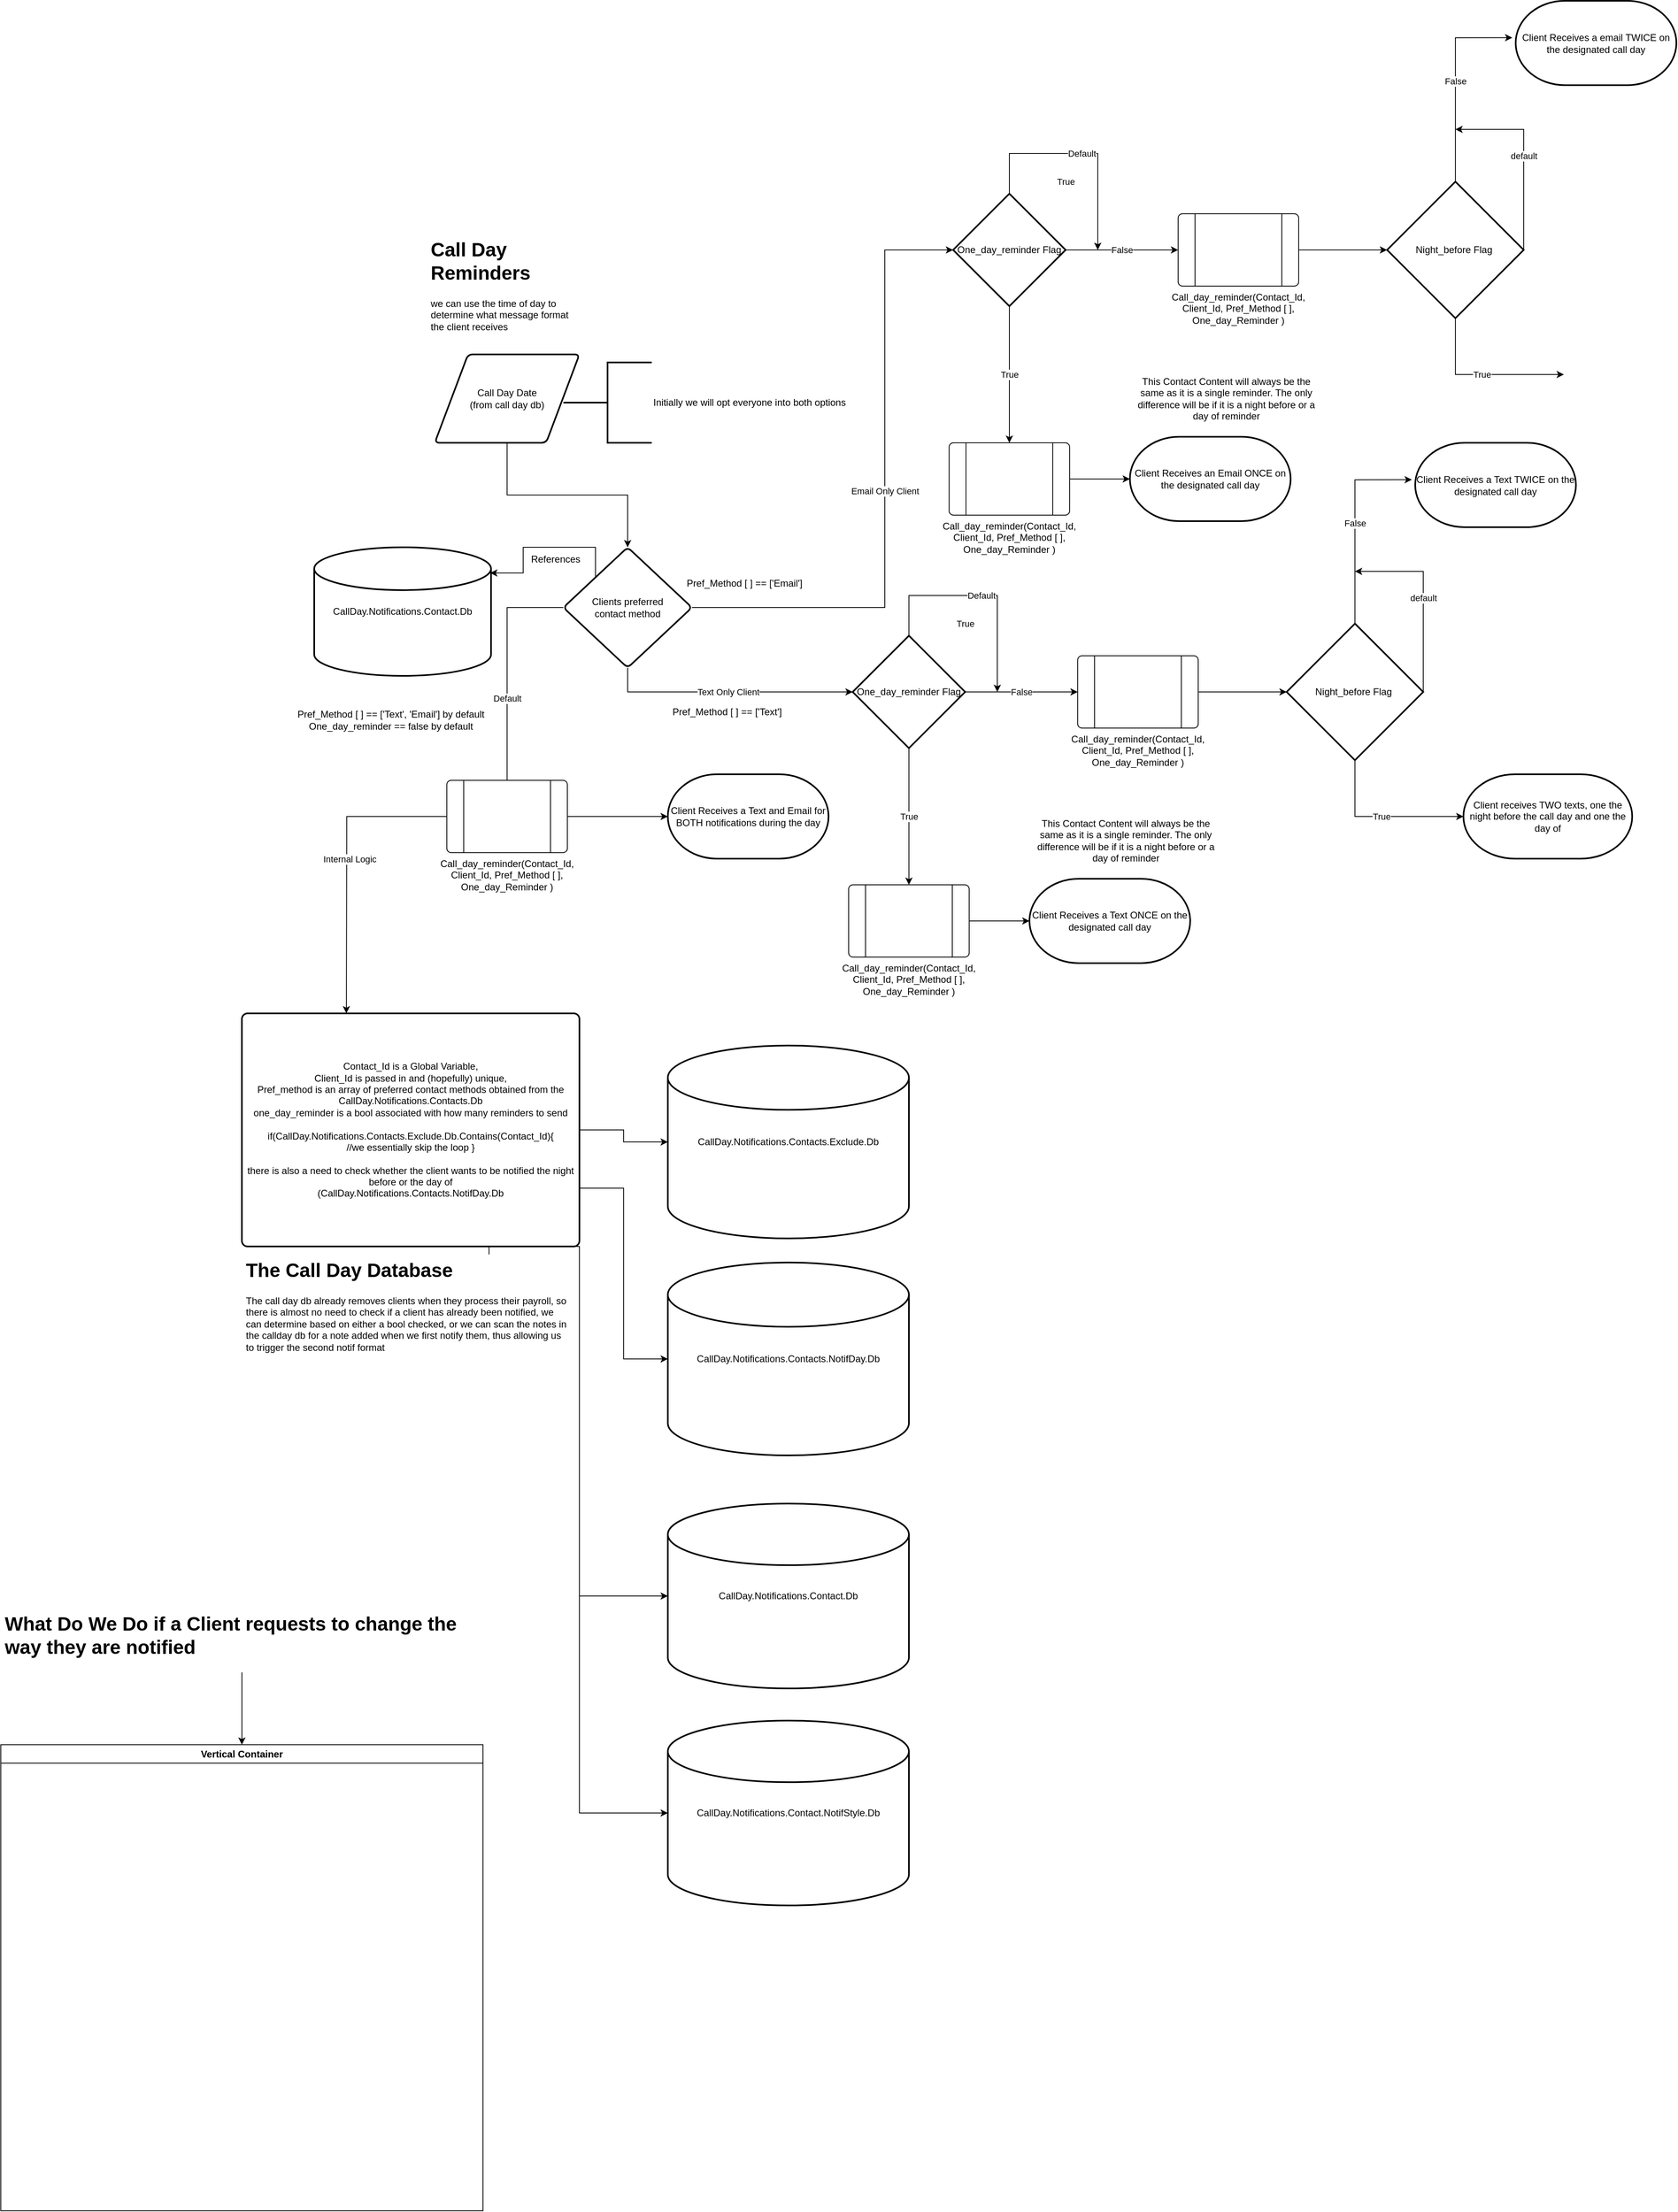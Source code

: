 <mxfile version="20.8.13" type="github">
  <diagram name="Page-1" id="OGRp49UVCb39jeSWY-7e">
    <mxGraphModel dx="2284" dy="1843" grid="1" gridSize="10" guides="1" tooltips="1" connect="1" arrows="1" fold="1" page="1" pageScale="1" pageWidth="850" pageHeight="1100" math="0" shadow="0">
      <root>
        <mxCell id="0" />
        <mxCell id="1" parent="0" />
        <mxCell id="jqPJKUNV1gk7dgje5MiJ-1" value="&lt;h1&gt;Call Day Reminders&lt;/h1&gt;&lt;div&gt;we can use the time of day to determine what message format the client receives&lt;/div&gt;" style="text;html=1;strokeColor=none;fillColor=none;spacing=5;spacingTop=-20;whiteSpace=wrap;overflow=hidden;rounded=0;" vertex="1" parent="1">
          <mxGeometry x="50" y="30" width="190" height="120" as="geometry" />
        </mxCell>
        <mxCell id="jqPJKUNV1gk7dgje5MiJ-2" style="edgeStyle=orthogonalEdgeStyle;rounded=0;orthogonalLoop=1;jettySize=auto;html=1;entryX=0.5;entryY=0;entryDx=0;entryDy=0;" edge="1" parent="1" source="jqPJKUNV1gk7dgje5MiJ-3" target="jqPJKUNV1gk7dgje5MiJ-6">
          <mxGeometry relative="1" as="geometry" />
        </mxCell>
        <mxCell id="jqPJKUNV1gk7dgje5MiJ-3" value="Call Day Date&lt;br&gt;(from call day db)" style="shape=parallelogram;html=1;strokeWidth=2;perimeter=parallelogramPerimeter;whiteSpace=wrap;rounded=1;arcSize=12;size=0.23;" vertex="1" parent="1">
          <mxGeometry x="60" y="180" width="180" height="110" as="geometry" />
        </mxCell>
        <mxCell id="jqPJKUNV1gk7dgje5MiJ-4" value="Initially we will opt everyone into both options&amp;nbsp;" style="strokeWidth=2;html=1;shape=mxgraph.flowchart.annotation_2;align=left;labelPosition=right;pointerEvents=1;" vertex="1" parent="1">
          <mxGeometry x="220" y="190" width="110" height="100" as="geometry" />
        </mxCell>
        <mxCell id="jqPJKUNV1gk7dgje5MiJ-5" style="edgeStyle=orthogonalEdgeStyle;rounded=0;orthogonalLoop=1;jettySize=auto;html=1;exitX=0;exitY=0;exitDx=0;exitDy=0;entryX=0.995;entryY=0.2;entryDx=0;entryDy=0;entryPerimeter=0;" edge="1" parent="1" source="jqPJKUNV1gk7dgje5MiJ-6" target="jqPJKUNV1gk7dgje5MiJ-7">
          <mxGeometry relative="1" as="geometry">
            <Array as="points">
              <mxPoint x="260" y="420" />
              <mxPoint x="170" y="420" />
              <mxPoint x="170" y="452" />
            </Array>
          </mxGeometry>
        </mxCell>
        <mxCell id="jqPJKUNV1gk7dgje5MiJ-6" value="Clients preferred&lt;br&gt;contact method" style="rhombus;whiteSpace=wrap;html=1;strokeWidth=2;rounded=1;arcSize=12;" vertex="1" parent="1">
          <mxGeometry x="220" y="420" width="160" height="150" as="geometry" />
        </mxCell>
        <mxCell id="jqPJKUNV1gk7dgje5MiJ-7" value="CallDay.Notifications.Contact.Db" style="strokeWidth=2;html=1;shape=mxgraph.flowchart.database;whiteSpace=wrap;" vertex="1" parent="1">
          <mxGeometry x="-90" y="420" width="220" height="160" as="geometry" />
        </mxCell>
        <mxCell id="jqPJKUNV1gk7dgje5MiJ-8" value="References" style="text;html=1;align=center;verticalAlign=middle;resizable=0;points=[];autosize=1;strokeColor=none;fillColor=none;" vertex="1" parent="1">
          <mxGeometry x="160" y="420" width="100" height="30" as="geometry" />
        </mxCell>
        <mxCell id="jqPJKUNV1gk7dgje5MiJ-9" value="" style="endArrow=classic;html=1;rounded=0;exitX=0;exitY=0.5;exitDx=0;exitDy=0;entryX=0.5;entryY=0;entryDx=0;entryDy=0;" edge="1" parent="1" source="jqPJKUNV1gk7dgje5MiJ-6" target="jqPJKUNV1gk7dgje5MiJ-14">
          <mxGeometry relative="1" as="geometry">
            <mxPoint x="170" y="580" as="sourcePoint" />
            <mxPoint x="150" y="780" as="targetPoint" />
            <Array as="points">
              <mxPoint x="150" y="495" />
              <mxPoint x="150" y="720" />
              <mxPoint x="150" y="750" />
            </Array>
          </mxGeometry>
        </mxCell>
        <mxCell id="jqPJKUNV1gk7dgje5MiJ-10" value="Default" style="edgeLabel;resizable=0;html=1;align=center;verticalAlign=middle;" connectable="0" vertex="1" parent="jqPJKUNV1gk7dgje5MiJ-9">
          <mxGeometry relative="1" as="geometry" />
        </mxCell>
        <mxCell id="jqPJKUNV1gk7dgje5MiJ-11" style="edgeStyle=orthogonalEdgeStyle;rounded=0;orthogonalLoop=1;jettySize=auto;html=1;entryX=0;entryY=0.5;entryDx=0;entryDy=0;entryPerimeter=0;" edge="1" parent="1" source="jqPJKUNV1gk7dgje5MiJ-14" target="jqPJKUNV1gk7dgje5MiJ-16">
          <mxGeometry relative="1" as="geometry" />
        </mxCell>
        <mxCell id="jqPJKUNV1gk7dgje5MiJ-12" style="edgeStyle=orthogonalEdgeStyle;rounded=0;orthogonalLoop=1;jettySize=auto;html=1;" edge="1" parent="1" source="jqPJKUNV1gk7dgje5MiJ-14">
          <mxGeometry relative="1" as="geometry">
            <mxPoint x="-50" y="1000" as="targetPoint" />
          </mxGeometry>
        </mxCell>
        <mxCell id="jqPJKUNV1gk7dgje5MiJ-13" value="Internal Logic" style="edgeLabel;html=1;align=center;verticalAlign=middle;resizable=0;points=[];" vertex="1" connectable="0" parent="jqPJKUNV1gk7dgje5MiJ-12">
          <mxGeometry x="-0.043" y="3" relative="1" as="geometry">
            <mxPoint as="offset" />
          </mxGeometry>
        </mxCell>
        <mxCell id="jqPJKUNV1gk7dgje5MiJ-14" value="Call_day_reminder(Contact_Id, Client_Id, Pref_Method [ ], One_day_Reminder )" style="verticalLabelPosition=bottom;verticalAlign=top;html=1;shape=process;whiteSpace=wrap;rounded=1;size=0.14;arcSize=6;" vertex="1" parent="1">
          <mxGeometry x="75" y="710" width="150" height="90" as="geometry" />
        </mxCell>
        <mxCell id="jqPJKUNV1gk7dgje5MiJ-15" value="Pref_Method [ ] == [&#39;Text&#39;, &#39;Email&#39;] by default&lt;br&gt;One_day_reminder == false by default" style="text;html=1;align=center;verticalAlign=middle;resizable=0;points=[];autosize=1;strokeColor=none;fillColor=none;" vertex="1" parent="1">
          <mxGeometry x="-140" y="610" width="290" height="50" as="geometry" />
        </mxCell>
        <mxCell id="jqPJKUNV1gk7dgje5MiJ-16" value="Client Receives a Text and Email for BOTH notifications during the day" style="strokeWidth=2;html=1;shape=mxgraph.flowchart.terminator;whiteSpace=wrap;" vertex="1" parent="1">
          <mxGeometry x="350" y="702.5" width="200" height="105" as="geometry" />
        </mxCell>
        <mxCell id="jqPJKUNV1gk7dgje5MiJ-17" value="" style="endArrow=classic;html=1;rounded=0;exitX=0.5;exitY=1;exitDx=0;exitDy=0;entryX=0;entryY=0.5;entryDx=0;entryDy=0;entryPerimeter=0;" edge="1" parent="1" source="jqPJKUNV1gk7dgje5MiJ-6" target="jqPJKUNV1gk7dgje5MiJ-20">
          <mxGeometry relative="1" as="geometry">
            <mxPoint x="310" y="580" as="sourcePoint" />
            <mxPoint x="560" y="600" as="targetPoint" />
            <Array as="points">
              <mxPoint x="300" y="600" />
            </Array>
          </mxGeometry>
        </mxCell>
        <mxCell id="jqPJKUNV1gk7dgje5MiJ-18" value="Text Only Client" style="edgeLabel;resizable=0;html=1;align=center;verticalAlign=middle;" connectable="0" vertex="1" parent="jqPJKUNV1gk7dgje5MiJ-17">
          <mxGeometry relative="1" as="geometry" />
        </mxCell>
        <mxCell id="jqPJKUNV1gk7dgje5MiJ-19" value="Pref_Method [ ] == [&#39;Text&#39;]&amp;nbsp;" style="text;html=1;align=center;verticalAlign=middle;resizable=0;points=[];autosize=1;strokeColor=none;fillColor=none;" vertex="1" parent="1">
          <mxGeometry x="330" y="610" width="190" height="30" as="geometry" />
        </mxCell>
        <mxCell id="jqPJKUNV1gk7dgje5MiJ-20" value="One_day_reminder Flag" style="strokeWidth=2;html=1;shape=mxgraph.flowchart.decision;whiteSpace=wrap;" vertex="1" parent="1">
          <mxGeometry x="580" y="530" width="140" height="140" as="geometry" />
        </mxCell>
        <mxCell id="jqPJKUNV1gk7dgje5MiJ-21" value="" style="endArrow=classic;html=1;rounded=0;exitX=0.5;exitY=1;exitDx=0;exitDy=0;exitPerimeter=0;entryX=0.5;entryY=0;entryDx=0;entryDy=0;" edge="1" parent="1" source="jqPJKUNV1gk7dgje5MiJ-20" target="jqPJKUNV1gk7dgje5MiJ-36">
          <mxGeometry relative="1" as="geometry">
            <mxPoint x="650" y="700" as="sourcePoint" />
            <mxPoint x="640" y="830" as="targetPoint" />
          </mxGeometry>
        </mxCell>
        <mxCell id="jqPJKUNV1gk7dgje5MiJ-22" value="True" style="edgeLabel;resizable=0;html=1;align=center;verticalAlign=middle;" connectable="0" vertex="1" parent="jqPJKUNV1gk7dgje5MiJ-21">
          <mxGeometry relative="1" as="geometry" />
        </mxCell>
        <mxCell id="jqPJKUNV1gk7dgje5MiJ-23" value="Client Receives a Text ONCE on the designated call day" style="strokeWidth=2;html=1;shape=mxgraph.flowchart.terminator;whiteSpace=wrap;" vertex="1" parent="1">
          <mxGeometry x="800" y="832.5" width="200" height="105" as="geometry" />
        </mxCell>
        <mxCell id="jqPJKUNV1gk7dgje5MiJ-24" value="" style="endArrow=classic;html=1;rounded=0;exitX=1;exitY=0.5;exitDx=0;exitDy=0;exitPerimeter=0;entryX=0;entryY=0.5;entryDx=0;entryDy=0;" edge="1" parent="1" source="jqPJKUNV1gk7dgje5MiJ-20" target="jqPJKUNV1gk7dgje5MiJ-34">
          <mxGeometry relative="1" as="geometry">
            <mxPoint x="740" y="580" as="sourcePoint" />
            <mxPoint x="850" y="600" as="targetPoint" />
          </mxGeometry>
        </mxCell>
        <mxCell id="jqPJKUNV1gk7dgje5MiJ-25" value="False" style="edgeLabel;resizable=0;html=1;align=center;verticalAlign=middle;" connectable="0" vertex="1" parent="jqPJKUNV1gk7dgje5MiJ-24">
          <mxGeometry relative="1" as="geometry" />
        </mxCell>
        <mxCell id="jqPJKUNV1gk7dgje5MiJ-26" value="Client Receives a Text TWICE on the designated call day" style="strokeWidth=2;html=1;shape=mxgraph.flowchart.terminator;whiteSpace=wrap;" vertex="1" parent="1">
          <mxGeometry x="1280" y="290" width="200" height="105" as="geometry" />
        </mxCell>
        <mxCell id="jqPJKUNV1gk7dgje5MiJ-27" value="" style="endArrow=classic;html=1;rounded=0;exitX=0.5;exitY=0;exitDx=0;exitDy=0;exitPerimeter=0;" edge="1" parent="1" source="jqPJKUNV1gk7dgje5MiJ-20">
          <mxGeometry relative="1" as="geometry">
            <mxPoint x="670" y="499.5" as="sourcePoint" />
            <mxPoint x="760" y="600" as="targetPoint" />
            <Array as="points">
              <mxPoint x="650" y="480" />
              <mxPoint x="760" y="480" />
            </Array>
          </mxGeometry>
        </mxCell>
        <mxCell id="jqPJKUNV1gk7dgje5MiJ-28" value="Default" style="edgeLabel;resizable=0;html=1;align=center;verticalAlign=middle;" connectable="0" vertex="1" parent="jqPJKUNV1gk7dgje5MiJ-27">
          <mxGeometry relative="1" as="geometry" />
        </mxCell>
        <mxCell id="jqPJKUNV1gk7dgje5MiJ-29" style="edgeStyle=orthogonalEdgeStyle;rounded=0;orthogonalLoop=1;jettySize=auto;html=1;entryX=0;entryY=0.5;entryDx=0;entryDy=0;entryPerimeter=0;" edge="1" parent="1" source="jqPJKUNV1gk7dgje5MiJ-32" target="jqPJKUNV1gk7dgje5MiJ-37">
          <mxGeometry relative="1" as="geometry" />
        </mxCell>
        <mxCell id="jqPJKUNV1gk7dgje5MiJ-30" style="edgeStyle=orthogonalEdgeStyle;rounded=0;orthogonalLoop=1;jettySize=auto;html=1;exitX=1;exitY=0.75;exitDx=0;exitDy=0;entryX=0;entryY=0.5;entryDx=0;entryDy=0;entryPerimeter=0;" edge="1" parent="1" source="jqPJKUNV1gk7dgje5MiJ-32" target="jqPJKUNV1gk7dgje5MiJ-38">
          <mxGeometry relative="1" as="geometry" />
        </mxCell>
        <mxCell id="jqPJKUNV1gk7dgje5MiJ-31" style="edgeStyle=orthogonalEdgeStyle;rounded=0;orthogonalLoop=1;jettySize=auto;html=1;exitX=1;exitY=1;exitDx=0;exitDy=0;entryX=0;entryY=0.5;entryDx=0;entryDy=0;entryPerimeter=0;" edge="1" parent="1" source="jqPJKUNV1gk7dgje5MiJ-32" target="jqPJKUNV1gk7dgje5MiJ-39">
          <mxGeometry relative="1" as="geometry" />
        </mxCell>
        <mxCell id="jqPJKUNV1gk7dgje5MiJ-32" value="Contact_Id is a Global Variable,&lt;br&gt;Client_Id is passed in and (hopefully) unique,&lt;br&gt;Pref_method is an array of preferred contact methods obtained from the CallDay.Notifications.Contacts.Db&lt;br&gt;one_day_reminder is a bool associated with how many reminders to send&lt;br&gt;&lt;br&gt;if(CallDay.Notifications.Contacts.Exclude.Db.Contains(Contact_Id){&lt;br&gt;//we essentially skip the loop }&lt;br&gt;&lt;br&gt;there is also a need to check whether the client wants to be notified the night before or the day of&lt;br&gt;(CallDay.Notifications.Contacts.NotifDay.Db" style="rounded=1;whiteSpace=wrap;html=1;absoluteArcSize=1;arcSize=14;strokeWidth=2;" vertex="1" parent="1">
          <mxGeometry x="-180" y="1000" width="420" height="290" as="geometry" />
        </mxCell>
        <mxCell id="jqPJKUNV1gk7dgje5MiJ-33" style="edgeStyle=orthogonalEdgeStyle;rounded=0;orthogonalLoop=1;jettySize=auto;html=1;entryX=0;entryY=0.5;entryDx=0;entryDy=0;entryPerimeter=0;" edge="1" parent="1" source="jqPJKUNV1gk7dgje5MiJ-34" target="jqPJKUNV1gk7dgje5MiJ-43">
          <mxGeometry relative="1" as="geometry">
            <mxPoint x="1080" y="600" as="targetPoint" />
          </mxGeometry>
        </mxCell>
        <mxCell id="jqPJKUNV1gk7dgje5MiJ-34" value="Call_day_reminder(Contact_Id, Client_Id, Pref_Method [ ], One_day_Reminder )" style="verticalLabelPosition=bottom;verticalAlign=top;html=1;shape=process;whiteSpace=wrap;rounded=1;size=0.14;arcSize=6;" vertex="1" parent="1">
          <mxGeometry x="860" y="555" width="150" height="90" as="geometry" />
        </mxCell>
        <mxCell id="jqPJKUNV1gk7dgje5MiJ-35" style="edgeStyle=orthogonalEdgeStyle;rounded=0;orthogonalLoop=1;jettySize=auto;html=1;entryX=0;entryY=0.5;entryDx=0;entryDy=0;entryPerimeter=0;" edge="1" parent="1" source="jqPJKUNV1gk7dgje5MiJ-36" target="jqPJKUNV1gk7dgje5MiJ-23">
          <mxGeometry relative="1" as="geometry" />
        </mxCell>
        <mxCell id="jqPJKUNV1gk7dgje5MiJ-36" value="Call_day_reminder(Contact_Id, Client_Id, Pref_Method [ ], One_day_Reminder )" style="verticalLabelPosition=bottom;verticalAlign=top;html=1;shape=process;whiteSpace=wrap;rounded=1;size=0.14;arcSize=6;" vertex="1" parent="1">
          <mxGeometry x="575" y="840" width="150" height="90" as="geometry" />
        </mxCell>
        <mxCell id="jqPJKUNV1gk7dgje5MiJ-37" value="CallDay.Notifications.Contacts.Exclude.Db" style="strokeWidth=2;html=1;shape=mxgraph.flowchart.database;whiteSpace=wrap;" vertex="1" parent="1">
          <mxGeometry x="350" y="1040" width="300" height="240" as="geometry" />
        </mxCell>
        <mxCell id="jqPJKUNV1gk7dgje5MiJ-38" value="CallDay.Notifications.Contacts.NotifDay.Db" style="strokeWidth=2;html=1;shape=mxgraph.flowchart.database;whiteSpace=wrap;" vertex="1" parent="1">
          <mxGeometry x="350" y="1310" width="300" height="240" as="geometry" />
        </mxCell>
        <mxCell id="jqPJKUNV1gk7dgje5MiJ-39" value="CallDay.Notifications.Contact.Db" style="strokeWidth=2;html=1;shape=mxgraph.flowchart.database;whiteSpace=wrap;" vertex="1" parent="1">
          <mxGeometry x="350" y="1610" width="300" height="230" as="geometry" />
        </mxCell>
        <mxCell id="jqPJKUNV1gk7dgje5MiJ-40" style="edgeStyle=orthogonalEdgeStyle;rounded=0;orthogonalLoop=1;jettySize=auto;html=1;exitX=0.75;exitY=0;exitDx=0;exitDy=0;entryX=0;entryY=0.5;entryDx=0;entryDy=0;entryPerimeter=0;" edge="1" parent="1" source="jqPJKUNV1gk7dgje5MiJ-41" target="jqPJKUNV1gk7dgje5MiJ-80">
          <mxGeometry relative="1" as="geometry">
            <Array as="points">
              <mxPoint x="127" y="1290" />
              <mxPoint x="240" y="1290" />
              <mxPoint x="240" y="1995" />
            </Array>
          </mxGeometry>
        </mxCell>
        <mxCell id="jqPJKUNV1gk7dgje5MiJ-41" value="&lt;h1&gt;The Call Day Database&lt;/h1&gt;&lt;div&gt;The call day db already removes clients when they process their payroll, so there is almost no need to check if a client has already been notified, we can determine based on either a bool checked, or we can scan the notes in the callday db for a note added when we first notify them, thus allowing us to trigger the second notif format&lt;/div&gt;" style="text;html=1;strokeColor=none;fillColor=none;spacing=5;spacingTop=-20;whiteSpace=wrap;overflow=hidden;rounded=0;" vertex="1" parent="1">
          <mxGeometry x="-180" y="1300" width="410" height="230" as="geometry" />
        </mxCell>
        <mxCell id="jqPJKUNV1gk7dgje5MiJ-42" value="This Contact Content will always be the same as it is a single reminder. The only difference will be if it is a night before or a day of reminder" style="text;html=1;strokeColor=none;fillColor=none;align=center;verticalAlign=middle;whiteSpace=wrap;rounded=0;" vertex="1" parent="1">
          <mxGeometry x="800" y="750" width="240" height="70" as="geometry" />
        </mxCell>
        <mxCell id="jqPJKUNV1gk7dgje5MiJ-43" value="Night_before Flag&amp;nbsp;" style="strokeWidth=2;html=1;shape=mxgraph.flowchart.decision;whiteSpace=wrap;" vertex="1" parent="1">
          <mxGeometry x="1120" y="515" width="170" height="170" as="geometry" />
        </mxCell>
        <mxCell id="jqPJKUNV1gk7dgje5MiJ-44" value="" style="endArrow=classic;html=1;rounded=0;exitX=0.5;exitY=0;exitDx=0;exitDy=0;exitPerimeter=0;entryX=-0.021;entryY=0.437;entryDx=0;entryDy=0;entryPerimeter=0;" edge="1" parent="1" source="jqPJKUNV1gk7dgje5MiJ-43" target="jqPJKUNV1gk7dgje5MiJ-26">
          <mxGeometry relative="1" as="geometry">
            <mxPoint x="1200" y="470" as="sourcePoint" />
            <mxPoint x="1300" y="470" as="targetPoint" />
            <Array as="points">
              <mxPoint x="1205" y="336" />
            </Array>
          </mxGeometry>
        </mxCell>
        <mxCell id="jqPJKUNV1gk7dgje5MiJ-45" value="False" style="edgeLabel;resizable=0;html=1;align=center;verticalAlign=middle;" connectable="0" vertex="1" parent="jqPJKUNV1gk7dgje5MiJ-44">
          <mxGeometry relative="1" as="geometry" />
        </mxCell>
        <mxCell id="jqPJKUNV1gk7dgje5MiJ-46" value="" style="endArrow=classic;html=1;rounded=0;exitX=1;exitY=0.5;exitDx=0;exitDy=0;exitPerimeter=0;" edge="1" parent="1" source="jqPJKUNV1gk7dgje5MiJ-43">
          <mxGeometry relative="1" as="geometry">
            <mxPoint x="1290" y="600" as="sourcePoint" />
            <mxPoint x="1205" y="450" as="targetPoint" />
            <Array as="points">
              <mxPoint x="1290" y="450" />
            </Array>
          </mxGeometry>
        </mxCell>
        <mxCell id="jqPJKUNV1gk7dgje5MiJ-47" value="default" style="edgeLabel;resizable=0;html=1;align=center;verticalAlign=middle;" connectable="0" vertex="1" parent="jqPJKUNV1gk7dgje5MiJ-46">
          <mxGeometry relative="1" as="geometry" />
        </mxCell>
        <mxCell id="jqPJKUNV1gk7dgje5MiJ-48" value="Client receives TWO texts, one the night before the call day and one the day of" style="strokeWidth=2;html=1;shape=mxgraph.flowchart.terminator;whiteSpace=wrap;" vertex="1" parent="1">
          <mxGeometry x="1340" y="702.5" width="210" height="105" as="geometry" />
        </mxCell>
        <mxCell id="jqPJKUNV1gk7dgje5MiJ-49" value="" style="endArrow=classic;html=1;rounded=0;exitX=0.5;exitY=1;exitDx=0;exitDy=0;exitPerimeter=0;entryX=0;entryY=0.5;entryDx=0;entryDy=0;entryPerimeter=0;" edge="1" parent="1" source="jqPJKUNV1gk7dgje5MiJ-43" target="jqPJKUNV1gk7dgje5MiJ-48">
          <mxGeometry relative="1" as="geometry">
            <mxPoint x="1210" y="730" as="sourcePoint" />
            <mxPoint x="1310" y="730" as="targetPoint" />
            <Array as="points">
              <mxPoint x="1205" y="755" />
            </Array>
          </mxGeometry>
        </mxCell>
        <mxCell id="jqPJKUNV1gk7dgje5MiJ-50" value="True" style="edgeLabel;resizable=0;html=1;align=center;verticalAlign=middle;" connectable="0" vertex="1" parent="jqPJKUNV1gk7dgje5MiJ-49">
          <mxGeometry relative="1" as="geometry" />
        </mxCell>
        <mxCell id="jqPJKUNV1gk7dgje5MiJ-51" value="&lt;h1&gt;What Do We Do if a Client requests to change the way they are notified&lt;/h1&gt;" style="text;html=1;strokeColor=none;fillColor=none;spacing=5;spacingTop=-20;whiteSpace=wrap;overflow=hidden;rounded=0;" vertex="1" parent="1">
          <mxGeometry x="-480" y="1740" width="600" height="80" as="geometry" />
        </mxCell>
        <mxCell id="jqPJKUNV1gk7dgje5MiJ-52" value="" style="endArrow=classic;html=1;rounded=0;exitX=0.5;exitY=1;exitDx=0;exitDy=0;" edge="1" parent="1" source="jqPJKUNV1gk7dgje5MiJ-51">
          <mxGeometry width="50" height="50" relative="1" as="geometry">
            <mxPoint x="-180" y="1920" as="sourcePoint" />
            <mxPoint x="-180" y="1910" as="targetPoint" />
          </mxGeometry>
        </mxCell>
        <mxCell id="jqPJKUNV1gk7dgje5MiJ-53" value="Vertical Container" style="swimlane;whiteSpace=wrap;html=1;" vertex="1" parent="1">
          <mxGeometry x="-480" y="1910" width="600" height="580" as="geometry" />
        </mxCell>
        <mxCell id="jqPJKUNV1gk7dgje5MiJ-54" value="" style="endArrow=classic;html=1;rounded=0;exitX=1;exitY=0.5;exitDx=0;exitDy=0;entryX=0;entryY=0.5;entryDx=0;entryDy=0;entryPerimeter=0;" edge="1" parent="1" source="jqPJKUNV1gk7dgje5MiJ-6" target="jqPJKUNV1gk7dgje5MiJ-58">
          <mxGeometry relative="1" as="geometry">
            <mxPoint x="380" y="495" as="sourcePoint" />
            <mxPoint x="700" y="210" as="targetPoint" />
            <Array as="points">
              <mxPoint x="620" y="495" />
              <mxPoint x="620" y="50" />
            </Array>
          </mxGeometry>
        </mxCell>
        <mxCell id="jqPJKUNV1gk7dgje5MiJ-55" value="Email Only Client" style="edgeLabel;resizable=0;html=1;align=center;verticalAlign=middle;" connectable="0" vertex="1" parent="jqPJKUNV1gk7dgje5MiJ-54">
          <mxGeometry relative="1" as="geometry" />
        </mxCell>
        <mxCell id="jqPJKUNV1gk7dgje5MiJ-56" value="Pref_Method [ ] == [&#39;Email&#39;]" style="text;html=1;align=center;verticalAlign=middle;resizable=0;points=[];autosize=1;strokeColor=none;fillColor=none;" vertex="1" parent="1">
          <mxGeometry x="350" y="450" width="190" height="30" as="geometry" />
        </mxCell>
        <mxCell id="jqPJKUNV1gk7dgje5MiJ-57" value="True" style="edgeLabel;resizable=0;html=1;align=center;verticalAlign=middle;" connectable="0" vertex="1" parent="1">
          <mxGeometry x="719.66" y="514.998" as="geometry" />
        </mxCell>
        <mxCell id="jqPJKUNV1gk7dgje5MiJ-58" value="One_day_reminder Flag" style="strokeWidth=2;html=1;shape=mxgraph.flowchart.decision;whiteSpace=wrap;" vertex="1" parent="1">
          <mxGeometry x="705" y="-20" width="140" height="140" as="geometry" />
        </mxCell>
        <mxCell id="jqPJKUNV1gk7dgje5MiJ-59" value="" style="endArrow=classic;html=1;rounded=0;exitX=0.5;exitY=1;exitDx=0;exitDy=0;exitPerimeter=0;entryX=0.5;entryY=0;entryDx=0;entryDy=0;" edge="1" parent="1" source="jqPJKUNV1gk7dgje5MiJ-58" target="jqPJKUNV1gk7dgje5MiJ-70">
          <mxGeometry relative="1" as="geometry">
            <mxPoint x="775" y="150" as="sourcePoint" />
            <mxPoint x="765" y="280" as="targetPoint" />
          </mxGeometry>
        </mxCell>
        <mxCell id="jqPJKUNV1gk7dgje5MiJ-60" value="True" style="edgeLabel;resizable=0;html=1;align=center;verticalAlign=middle;" connectable="0" vertex="1" parent="jqPJKUNV1gk7dgje5MiJ-59">
          <mxGeometry relative="1" as="geometry" />
        </mxCell>
        <mxCell id="jqPJKUNV1gk7dgje5MiJ-61" value="Client Receives an Email ONCE on the designated call day" style="strokeWidth=2;html=1;shape=mxgraph.flowchart.terminator;whiteSpace=wrap;" vertex="1" parent="1">
          <mxGeometry x="925" y="282.5" width="200" height="105" as="geometry" />
        </mxCell>
        <mxCell id="jqPJKUNV1gk7dgje5MiJ-62" value="" style="endArrow=classic;html=1;rounded=0;exitX=1;exitY=0.5;exitDx=0;exitDy=0;exitPerimeter=0;entryX=0;entryY=0.5;entryDx=0;entryDy=0;" edge="1" parent="1" source="jqPJKUNV1gk7dgje5MiJ-58" target="jqPJKUNV1gk7dgje5MiJ-68">
          <mxGeometry relative="1" as="geometry">
            <mxPoint x="865" y="30" as="sourcePoint" />
            <mxPoint x="975" y="50" as="targetPoint" />
          </mxGeometry>
        </mxCell>
        <mxCell id="jqPJKUNV1gk7dgje5MiJ-63" value="False" style="edgeLabel;resizable=0;html=1;align=center;verticalAlign=middle;" connectable="0" vertex="1" parent="jqPJKUNV1gk7dgje5MiJ-62">
          <mxGeometry relative="1" as="geometry" />
        </mxCell>
        <mxCell id="jqPJKUNV1gk7dgje5MiJ-64" value="Client Receives a email TWICE on the designated call day" style="strokeWidth=2;html=1;shape=mxgraph.flowchart.terminator;whiteSpace=wrap;" vertex="1" parent="1">
          <mxGeometry x="1405" y="-260" width="200" height="105" as="geometry" />
        </mxCell>
        <mxCell id="jqPJKUNV1gk7dgje5MiJ-65" value="" style="endArrow=classic;html=1;rounded=0;exitX=0.5;exitY=0;exitDx=0;exitDy=0;exitPerimeter=0;" edge="1" parent="1" source="jqPJKUNV1gk7dgje5MiJ-58">
          <mxGeometry relative="1" as="geometry">
            <mxPoint x="795" y="-50.5" as="sourcePoint" />
            <mxPoint x="885" y="50" as="targetPoint" />
            <Array as="points">
              <mxPoint x="775" y="-70" />
              <mxPoint x="885" y="-70" />
            </Array>
          </mxGeometry>
        </mxCell>
        <mxCell id="jqPJKUNV1gk7dgje5MiJ-66" value="Default" style="edgeLabel;resizable=0;html=1;align=center;verticalAlign=middle;" connectable="0" vertex="1" parent="jqPJKUNV1gk7dgje5MiJ-65">
          <mxGeometry relative="1" as="geometry" />
        </mxCell>
        <mxCell id="jqPJKUNV1gk7dgje5MiJ-67" style="edgeStyle=orthogonalEdgeStyle;rounded=0;orthogonalLoop=1;jettySize=auto;html=1;entryX=0;entryY=0.5;entryDx=0;entryDy=0;entryPerimeter=0;" edge="1" parent="1" source="jqPJKUNV1gk7dgje5MiJ-68" target="jqPJKUNV1gk7dgje5MiJ-72">
          <mxGeometry relative="1" as="geometry">
            <mxPoint x="1205" y="50" as="targetPoint" />
          </mxGeometry>
        </mxCell>
        <mxCell id="jqPJKUNV1gk7dgje5MiJ-68" value="Call_day_reminder(Contact_Id, Client_Id, Pref_Method [ ], One_day_Reminder )" style="verticalLabelPosition=bottom;verticalAlign=top;html=1;shape=process;whiteSpace=wrap;rounded=1;size=0.14;arcSize=6;" vertex="1" parent="1">
          <mxGeometry x="985" y="5" width="150" height="90" as="geometry" />
        </mxCell>
        <mxCell id="jqPJKUNV1gk7dgje5MiJ-69" style="edgeStyle=orthogonalEdgeStyle;rounded=0;orthogonalLoop=1;jettySize=auto;html=1;entryX=0;entryY=0.5;entryDx=0;entryDy=0;entryPerimeter=0;" edge="1" parent="1" source="jqPJKUNV1gk7dgje5MiJ-70" target="jqPJKUNV1gk7dgje5MiJ-61">
          <mxGeometry relative="1" as="geometry" />
        </mxCell>
        <mxCell id="jqPJKUNV1gk7dgje5MiJ-70" value="Call_day_reminder(Contact_Id, Client_Id, Pref_Method [ ], One_day_Reminder )" style="verticalLabelPosition=bottom;verticalAlign=top;html=1;shape=process;whiteSpace=wrap;rounded=1;size=0.14;arcSize=6;" vertex="1" parent="1">
          <mxGeometry x="700" y="290" width="150" height="90" as="geometry" />
        </mxCell>
        <mxCell id="jqPJKUNV1gk7dgje5MiJ-71" value="This Contact Content will always be the same as it is a single reminder. The only difference will be if it is a night before or a day of reminder" style="text;html=1;strokeColor=none;fillColor=none;align=center;verticalAlign=middle;whiteSpace=wrap;rounded=0;" vertex="1" parent="1">
          <mxGeometry x="925" y="200" width="240" height="70" as="geometry" />
        </mxCell>
        <mxCell id="jqPJKUNV1gk7dgje5MiJ-72" value="Night_before Flag&amp;nbsp;" style="strokeWidth=2;html=1;shape=mxgraph.flowchart.decision;whiteSpace=wrap;" vertex="1" parent="1">
          <mxGeometry x="1245" y="-35" width="170" height="170" as="geometry" />
        </mxCell>
        <mxCell id="jqPJKUNV1gk7dgje5MiJ-73" value="" style="endArrow=classic;html=1;rounded=0;exitX=0.5;exitY=0;exitDx=0;exitDy=0;exitPerimeter=0;entryX=-0.021;entryY=0.437;entryDx=0;entryDy=0;entryPerimeter=0;" edge="1" parent="1" source="jqPJKUNV1gk7dgje5MiJ-72" target="jqPJKUNV1gk7dgje5MiJ-64">
          <mxGeometry relative="1" as="geometry">
            <mxPoint x="1325" y="-80" as="sourcePoint" />
            <mxPoint x="1425" y="-80" as="targetPoint" />
            <Array as="points">
              <mxPoint x="1330" y="-214" />
            </Array>
          </mxGeometry>
        </mxCell>
        <mxCell id="jqPJKUNV1gk7dgje5MiJ-74" value="False" style="edgeLabel;resizable=0;html=1;align=center;verticalAlign=middle;" connectable="0" vertex="1" parent="jqPJKUNV1gk7dgje5MiJ-73">
          <mxGeometry relative="1" as="geometry" />
        </mxCell>
        <mxCell id="jqPJKUNV1gk7dgje5MiJ-75" value="" style="endArrow=classic;html=1;rounded=0;exitX=1;exitY=0.5;exitDx=0;exitDy=0;exitPerimeter=0;" edge="1" parent="1" source="jqPJKUNV1gk7dgje5MiJ-72">
          <mxGeometry relative="1" as="geometry">
            <mxPoint x="1415" y="50" as="sourcePoint" />
            <mxPoint x="1330" y="-100" as="targetPoint" />
            <Array as="points">
              <mxPoint x="1415" y="-100" />
            </Array>
          </mxGeometry>
        </mxCell>
        <mxCell id="jqPJKUNV1gk7dgje5MiJ-76" value="default" style="edgeLabel;resizable=0;html=1;align=center;verticalAlign=middle;" connectable="0" vertex="1" parent="jqPJKUNV1gk7dgje5MiJ-75">
          <mxGeometry relative="1" as="geometry" />
        </mxCell>
        <mxCell id="jqPJKUNV1gk7dgje5MiJ-77" value="" style="endArrow=classic;html=1;rounded=0;exitX=0.5;exitY=1;exitDx=0;exitDy=0;exitPerimeter=0;entryX=0;entryY=0.5;entryDx=0;entryDy=0;entryPerimeter=0;" edge="1" parent="1" source="jqPJKUNV1gk7dgje5MiJ-72">
          <mxGeometry relative="1" as="geometry">
            <mxPoint x="1335" y="180" as="sourcePoint" />
            <mxPoint x="1465" y="205" as="targetPoint" />
            <Array as="points">
              <mxPoint x="1330" y="205" />
            </Array>
          </mxGeometry>
        </mxCell>
        <mxCell id="jqPJKUNV1gk7dgje5MiJ-78" value="True" style="edgeLabel;resizable=0;html=1;align=center;verticalAlign=middle;" connectable="0" vertex="1" parent="jqPJKUNV1gk7dgje5MiJ-77">
          <mxGeometry relative="1" as="geometry" />
        </mxCell>
        <mxCell id="jqPJKUNV1gk7dgje5MiJ-79" value="True" style="edgeLabel;resizable=0;html=1;align=center;verticalAlign=middle;" connectable="0" vertex="1" parent="1">
          <mxGeometry x="844.66" y="-35.002" as="geometry" />
        </mxCell>
        <mxCell id="jqPJKUNV1gk7dgje5MiJ-80" value="CallDay.Notifications.Contact.NotifStyle.Db" style="strokeWidth=2;html=1;shape=mxgraph.flowchart.database;whiteSpace=wrap;" vertex="1" parent="1">
          <mxGeometry x="350" y="1880" width="300" height="230" as="geometry" />
        </mxCell>
      </root>
    </mxGraphModel>
  </diagram>
</mxfile>

